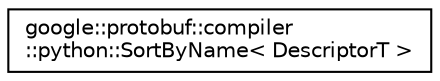 digraph "类继承关系图"
{
 // LATEX_PDF_SIZE
  edge [fontname="Helvetica",fontsize="10",labelfontname="Helvetica",labelfontsize="10"];
  node [fontname="Helvetica",fontsize="10",shape=record];
  rankdir="LR";
  Node0 [label="google::protobuf::compiler\l::python::SortByName\< DescriptorT \>",height=0.2,width=0.4,color="black", fillcolor="white", style="filled",URL="$structgoogle_1_1protobuf_1_1compiler_1_1python_1_1SortByName.html",tooltip=" "];
}
